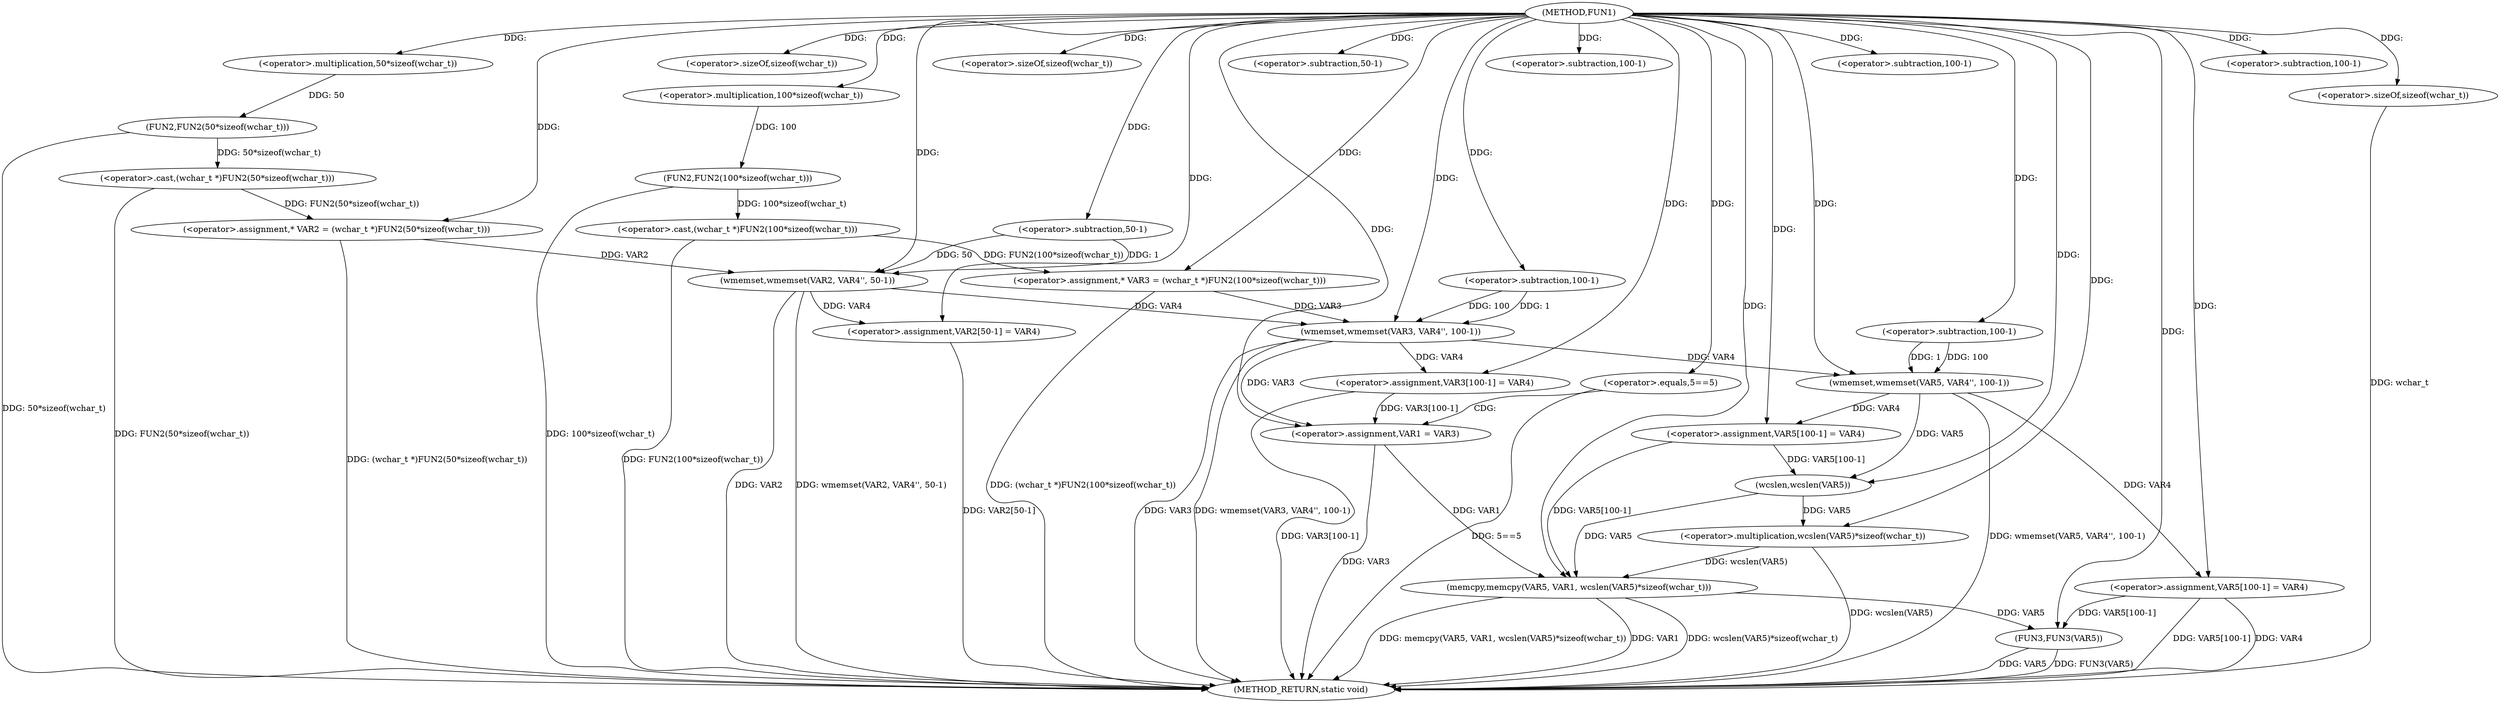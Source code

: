 digraph FUN1 {  
"1000100" [label = "(METHOD,FUN1)" ]
"1000189" [label = "(METHOD_RETURN,static void)" ]
"1000104" [label = "(<operator>.assignment,* VAR2 = (wchar_t *)FUN2(50*sizeof(wchar_t)))" ]
"1000106" [label = "(<operator>.cast,(wchar_t *)FUN2(50*sizeof(wchar_t)))" ]
"1000108" [label = "(FUN2,FUN2(50*sizeof(wchar_t)))" ]
"1000109" [label = "(<operator>.multiplication,50*sizeof(wchar_t))" ]
"1000111" [label = "(<operator>.sizeOf,sizeof(wchar_t))" ]
"1000114" [label = "(<operator>.assignment,* VAR3 = (wchar_t *)FUN2(100*sizeof(wchar_t)))" ]
"1000116" [label = "(<operator>.cast,(wchar_t *)FUN2(100*sizeof(wchar_t)))" ]
"1000118" [label = "(FUN2,FUN2(100*sizeof(wchar_t)))" ]
"1000119" [label = "(<operator>.multiplication,100*sizeof(wchar_t))" ]
"1000121" [label = "(<operator>.sizeOf,sizeof(wchar_t))" ]
"1000123" [label = "(wmemset,wmemset(VAR2, VAR4'', 50-1))" ]
"1000126" [label = "(<operator>.subtraction,50-1)" ]
"1000129" [label = "(<operator>.assignment,VAR2[50-1] = VAR4)" ]
"1000132" [label = "(<operator>.subtraction,50-1)" ]
"1000136" [label = "(wmemset,wmemset(VAR3, VAR4'', 100-1))" ]
"1000139" [label = "(<operator>.subtraction,100-1)" ]
"1000142" [label = "(<operator>.assignment,VAR3[100-1] = VAR4)" ]
"1000145" [label = "(<operator>.subtraction,100-1)" ]
"1000150" [label = "(<operator>.equals,5==5)" ]
"1000154" [label = "(<operator>.assignment,VAR1 = VAR3)" ]
"1000159" [label = "(wmemset,wmemset(VAR5, VAR4'', 100-1))" ]
"1000162" [label = "(<operator>.subtraction,100-1)" ]
"1000165" [label = "(<operator>.assignment,VAR5[100-1] = VAR4)" ]
"1000168" [label = "(<operator>.subtraction,100-1)" ]
"1000172" [label = "(memcpy,memcpy(VAR5, VAR1, wcslen(VAR5)*sizeof(wchar_t)))" ]
"1000175" [label = "(<operator>.multiplication,wcslen(VAR5)*sizeof(wchar_t))" ]
"1000176" [label = "(wcslen,wcslen(VAR5))" ]
"1000178" [label = "(<operator>.sizeOf,sizeof(wchar_t))" ]
"1000180" [label = "(<operator>.assignment,VAR5[100-1] = VAR4)" ]
"1000183" [label = "(<operator>.subtraction,100-1)" ]
"1000187" [label = "(FUN3,FUN3(VAR5))" ]
  "1000106" -> "1000189"  [ label = "DDG: FUN2(50*sizeof(wchar_t))"] 
  "1000180" -> "1000189"  [ label = "DDG: VAR5[100-1]"] 
  "1000175" -> "1000189"  [ label = "DDG: wcslen(VAR5)"] 
  "1000116" -> "1000189"  [ label = "DDG: FUN2(100*sizeof(wchar_t))"] 
  "1000150" -> "1000189"  [ label = "DDG: 5==5"] 
  "1000154" -> "1000189"  [ label = "DDG: VAR3"] 
  "1000118" -> "1000189"  [ label = "DDG: 100*sizeof(wchar_t)"] 
  "1000123" -> "1000189"  [ label = "DDG: VAR2"] 
  "1000159" -> "1000189"  [ label = "DDG: wmemset(VAR5, VAR4'', 100-1)"] 
  "1000187" -> "1000189"  [ label = "DDG: VAR5"] 
  "1000129" -> "1000189"  [ label = "DDG: VAR2[50-1]"] 
  "1000180" -> "1000189"  [ label = "DDG: VAR4"] 
  "1000172" -> "1000189"  [ label = "DDG: memcpy(VAR5, VAR1, wcslen(VAR5)*sizeof(wchar_t))"] 
  "1000187" -> "1000189"  [ label = "DDG: FUN3(VAR5)"] 
  "1000178" -> "1000189"  [ label = "DDG: wchar_t"] 
  "1000123" -> "1000189"  [ label = "DDG: wmemset(VAR2, VAR4'', 50-1)"] 
  "1000142" -> "1000189"  [ label = "DDG: VAR3[100-1]"] 
  "1000136" -> "1000189"  [ label = "DDG: wmemset(VAR3, VAR4'', 100-1)"] 
  "1000114" -> "1000189"  [ label = "DDG: (wchar_t *)FUN2(100*sizeof(wchar_t))"] 
  "1000172" -> "1000189"  [ label = "DDG: VAR1"] 
  "1000136" -> "1000189"  [ label = "DDG: VAR3"] 
  "1000104" -> "1000189"  [ label = "DDG: (wchar_t *)FUN2(50*sizeof(wchar_t))"] 
  "1000172" -> "1000189"  [ label = "DDG: wcslen(VAR5)*sizeof(wchar_t)"] 
  "1000108" -> "1000189"  [ label = "DDG: 50*sizeof(wchar_t)"] 
  "1000106" -> "1000104"  [ label = "DDG: FUN2(50*sizeof(wchar_t))"] 
  "1000100" -> "1000104"  [ label = "DDG: "] 
  "1000108" -> "1000106"  [ label = "DDG: 50*sizeof(wchar_t)"] 
  "1000109" -> "1000108"  [ label = "DDG: 50"] 
  "1000100" -> "1000109"  [ label = "DDG: "] 
  "1000100" -> "1000111"  [ label = "DDG: "] 
  "1000116" -> "1000114"  [ label = "DDG: FUN2(100*sizeof(wchar_t))"] 
  "1000100" -> "1000114"  [ label = "DDG: "] 
  "1000118" -> "1000116"  [ label = "DDG: 100*sizeof(wchar_t)"] 
  "1000119" -> "1000118"  [ label = "DDG: 100"] 
  "1000100" -> "1000119"  [ label = "DDG: "] 
  "1000100" -> "1000121"  [ label = "DDG: "] 
  "1000104" -> "1000123"  [ label = "DDG: VAR2"] 
  "1000100" -> "1000123"  [ label = "DDG: "] 
  "1000126" -> "1000123"  [ label = "DDG: 50"] 
  "1000126" -> "1000123"  [ label = "DDG: 1"] 
  "1000100" -> "1000126"  [ label = "DDG: "] 
  "1000123" -> "1000129"  [ label = "DDG: VAR4"] 
  "1000100" -> "1000129"  [ label = "DDG: "] 
  "1000100" -> "1000132"  [ label = "DDG: "] 
  "1000114" -> "1000136"  [ label = "DDG: VAR3"] 
  "1000100" -> "1000136"  [ label = "DDG: "] 
  "1000123" -> "1000136"  [ label = "DDG: VAR4"] 
  "1000139" -> "1000136"  [ label = "DDG: 100"] 
  "1000139" -> "1000136"  [ label = "DDG: 1"] 
  "1000100" -> "1000139"  [ label = "DDG: "] 
  "1000136" -> "1000142"  [ label = "DDG: VAR4"] 
  "1000100" -> "1000142"  [ label = "DDG: "] 
  "1000100" -> "1000145"  [ label = "DDG: "] 
  "1000100" -> "1000150"  [ label = "DDG: "] 
  "1000142" -> "1000154"  [ label = "DDG: VAR3[100-1]"] 
  "1000136" -> "1000154"  [ label = "DDG: VAR3"] 
  "1000100" -> "1000154"  [ label = "DDG: "] 
  "1000100" -> "1000159"  [ label = "DDG: "] 
  "1000136" -> "1000159"  [ label = "DDG: VAR4"] 
  "1000162" -> "1000159"  [ label = "DDG: 100"] 
  "1000162" -> "1000159"  [ label = "DDG: 1"] 
  "1000100" -> "1000162"  [ label = "DDG: "] 
  "1000159" -> "1000165"  [ label = "DDG: VAR4"] 
  "1000100" -> "1000165"  [ label = "DDG: "] 
  "1000100" -> "1000168"  [ label = "DDG: "] 
  "1000165" -> "1000172"  [ label = "DDG: VAR5[100-1]"] 
  "1000176" -> "1000172"  [ label = "DDG: VAR5"] 
  "1000100" -> "1000172"  [ label = "DDG: "] 
  "1000154" -> "1000172"  [ label = "DDG: VAR1"] 
  "1000175" -> "1000172"  [ label = "DDG: wcslen(VAR5)"] 
  "1000176" -> "1000175"  [ label = "DDG: VAR5"] 
  "1000159" -> "1000176"  [ label = "DDG: VAR5"] 
  "1000165" -> "1000176"  [ label = "DDG: VAR5[100-1]"] 
  "1000100" -> "1000176"  [ label = "DDG: "] 
  "1000100" -> "1000175"  [ label = "DDG: "] 
  "1000100" -> "1000178"  [ label = "DDG: "] 
  "1000100" -> "1000180"  [ label = "DDG: "] 
  "1000159" -> "1000180"  [ label = "DDG: VAR4"] 
  "1000100" -> "1000183"  [ label = "DDG: "] 
  "1000180" -> "1000187"  [ label = "DDG: VAR5[100-1]"] 
  "1000172" -> "1000187"  [ label = "DDG: VAR5"] 
  "1000100" -> "1000187"  [ label = "DDG: "] 
  "1000150" -> "1000154"  [ label = "CDG: "] 
}
